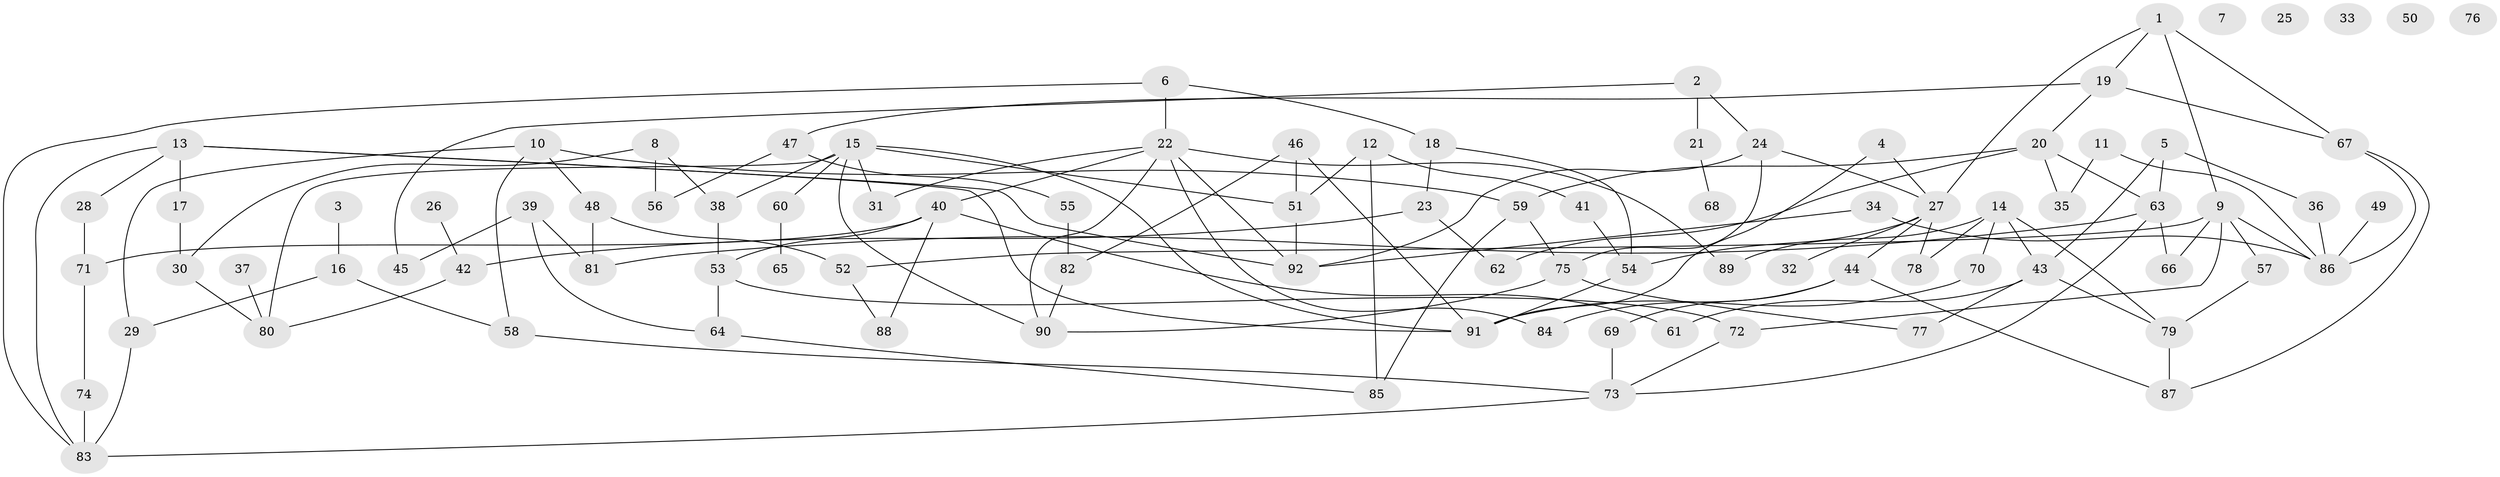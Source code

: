 // coarse degree distribution, {5: 0.20689655172413793, 2: 0.1896551724137931, 3: 0.1724137931034483, 0: 0.08620689655172414, 7: 0.06896551724137931, 6: 0.05172413793103448, 4: 0.08620689655172414, 10: 0.017241379310344827, 1: 0.10344827586206896, 8: 0.017241379310344827}
// Generated by graph-tools (version 1.1) at 2025/23/03/03/25 07:23:24]
// undirected, 92 vertices, 137 edges
graph export_dot {
graph [start="1"]
  node [color=gray90,style=filled];
  1;
  2;
  3;
  4;
  5;
  6;
  7;
  8;
  9;
  10;
  11;
  12;
  13;
  14;
  15;
  16;
  17;
  18;
  19;
  20;
  21;
  22;
  23;
  24;
  25;
  26;
  27;
  28;
  29;
  30;
  31;
  32;
  33;
  34;
  35;
  36;
  37;
  38;
  39;
  40;
  41;
  42;
  43;
  44;
  45;
  46;
  47;
  48;
  49;
  50;
  51;
  52;
  53;
  54;
  55;
  56;
  57;
  58;
  59;
  60;
  61;
  62;
  63;
  64;
  65;
  66;
  67;
  68;
  69;
  70;
  71;
  72;
  73;
  74;
  75;
  76;
  77;
  78;
  79;
  80;
  81;
  82;
  83;
  84;
  85;
  86;
  87;
  88;
  89;
  90;
  91;
  92;
  1 -- 9;
  1 -- 19;
  1 -- 27;
  1 -- 67;
  2 -- 21;
  2 -- 24;
  2 -- 45;
  3 -- 16;
  4 -- 27;
  4 -- 91;
  5 -- 36;
  5 -- 43;
  5 -- 63;
  6 -- 18;
  6 -- 22;
  6 -- 83;
  8 -- 30;
  8 -- 38;
  8 -- 56;
  9 -- 52;
  9 -- 57;
  9 -- 66;
  9 -- 72;
  9 -- 86;
  10 -- 29;
  10 -- 48;
  10 -- 58;
  10 -- 59;
  11 -- 35;
  11 -- 86;
  12 -- 41;
  12 -- 51;
  12 -- 85;
  13 -- 17;
  13 -- 28;
  13 -- 83;
  13 -- 91;
  13 -- 92;
  14 -- 43;
  14 -- 70;
  14 -- 78;
  14 -- 79;
  14 -- 89;
  15 -- 31;
  15 -- 38;
  15 -- 51;
  15 -- 60;
  15 -- 80;
  15 -- 90;
  15 -- 91;
  16 -- 29;
  16 -- 58;
  17 -- 30;
  18 -- 23;
  18 -- 54;
  19 -- 20;
  19 -- 47;
  19 -- 67;
  20 -- 35;
  20 -- 59;
  20 -- 62;
  20 -- 63;
  21 -- 68;
  22 -- 31;
  22 -- 40;
  22 -- 84;
  22 -- 89;
  22 -- 90;
  22 -- 92;
  23 -- 42;
  23 -- 62;
  24 -- 27;
  24 -- 75;
  24 -- 92;
  26 -- 42;
  27 -- 32;
  27 -- 44;
  27 -- 54;
  27 -- 78;
  28 -- 71;
  29 -- 83;
  30 -- 80;
  34 -- 86;
  34 -- 92;
  36 -- 86;
  37 -- 80;
  38 -- 53;
  39 -- 45;
  39 -- 64;
  39 -- 81;
  40 -- 53;
  40 -- 61;
  40 -- 71;
  40 -- 88;
  41 -- 54;
  42 -- 80;
  43 -- 61;
  43 -- 77;
  43 -- 79;
  44 -- 69;
  44 -- 84;
  44 -- 87;
  46 -- 51;
  46 -- 82;
  46 -- 91;
  47 -- 55;
  47 -- 56;
  48 -- 52;
  48 -- 81;
  49 -- 86;
  51 -- 92;
  52 -- 88;
  53 -- 64;
  53 -- 72;
  54 -- 91;
  55 -- 82;
  57 -- 79;
  58 -- 73;
  59 -- 75;
  59 -- 85;
  60 -- 65;
  63 -- 66;
  63 -- 73;
  63 -- 81;
  64 -- 85;
  67 -- 86;
  67 -- 87;
  69 -- 73;
  70 -- 91;
  71 -- 74;
  72 -- 73;
  73 -- 83;
  74 -- 83;
  75 -- 77;
  75 -- 90;
  79 -- 87;
  82 -- 90;
}
